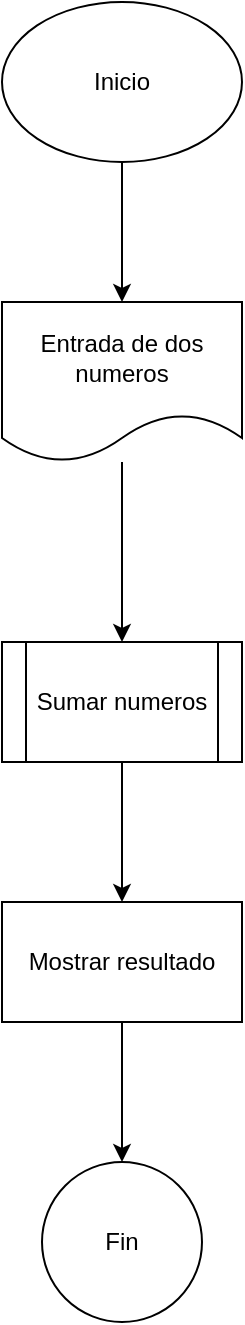 <mxfile>
    <diagram id="jVoAHmXAiDs_qld9cgrE" name="Page-1">
        <mxGraphModel dx="440" dy="783" grid="1" gridSize="10" guides="1" tooltips="1" connect="1" arrows="1" fold="1" page="1" pageScale="1" pageWidth="850" pageHeight="1100" math="0" shadow="0">
            <root>
                <mxCell id="0"/>
                <mxCell id="1" parent="0"/>
                <mxCell id="4" value="" style="edgeStyle=none;html=1;" edge="1" parent="1" target="3">
                    <mxGeometry relative="1" as="geometry">
                        <mxPoint x="160" y="130" as="sourcePoint"/>
                    </mxGeometry>
                </mxCell>
                <mxCell id="6" value="" style="edgeStyle=none;html=1;" edge="1" parent="1" source="3" target="5">
                    <mxGeometry relative="1" as="geometry"/>
                </mxCell>
                <mxCell id="3" value="Entrada de dos numeros" style="shape=document;whiteSpace=wrap;html=1;boundedLbl=1;rounded=0;" vertex="1" parent="1">
                    <mxGeometry x="100" y="200" width="120" height="80" as="geometry"/>
                </mxCell>
                <mxCell id="10" value="" style="edgeStyle=none;html=1;" edge="1" parent="1" source="5">
                    <mxGeometry relative="1" as="geometry">
                        <mxPoint x="160" y="500" as="targetPoint"/>
                    </mxGeometry>
                </mxCell>
                <mxCell id="5" value="Sumar numeros" style="shape=process;whiteSpace=wrap;html=1;backgroundOutline=1;rounded=0;" vertex="1" parent="1">
                    <mxGeometry x="100" y="370" width="120" height="60" as="geometry"/>
                </mxCell>
                <mxCell id="8" value="Inicio" style="ellipse;whiteSpace=wrap;html=1;" vertex="1" parent="1">
                    <mxGeometry x="100" y="50" width="120" height="80" as="geometry"/>
                </mxCell>
                <mxCell id="14" value="" style="edgeStyle=none;html=1;" edge="1" parent="1" source="12" target="13">
                    <mxGeometry relative="1" as="geometry"/>
                </mxCell>
                <mxCell id="12" value="Mostrar resultado" style="rounded=0;whiteSpace=wrap;html=1;" vertex="1" parent="1">
                    <mxGeometry x="100" y="500" width="120" height="60" as="geometry"/>
                </mxCell>
                <mxCell id="13" value="Fin" style="ellipse;whiteSpace=wrap;html=1;rounded=0;" vertex="1" parent="1">
                    <mxGeometry x="120" y="630" width="80" height="80" as="geometry"/>
                </mxCell>
            </root>
        </mxGraphModel>
    </diagram>
</mxfile>